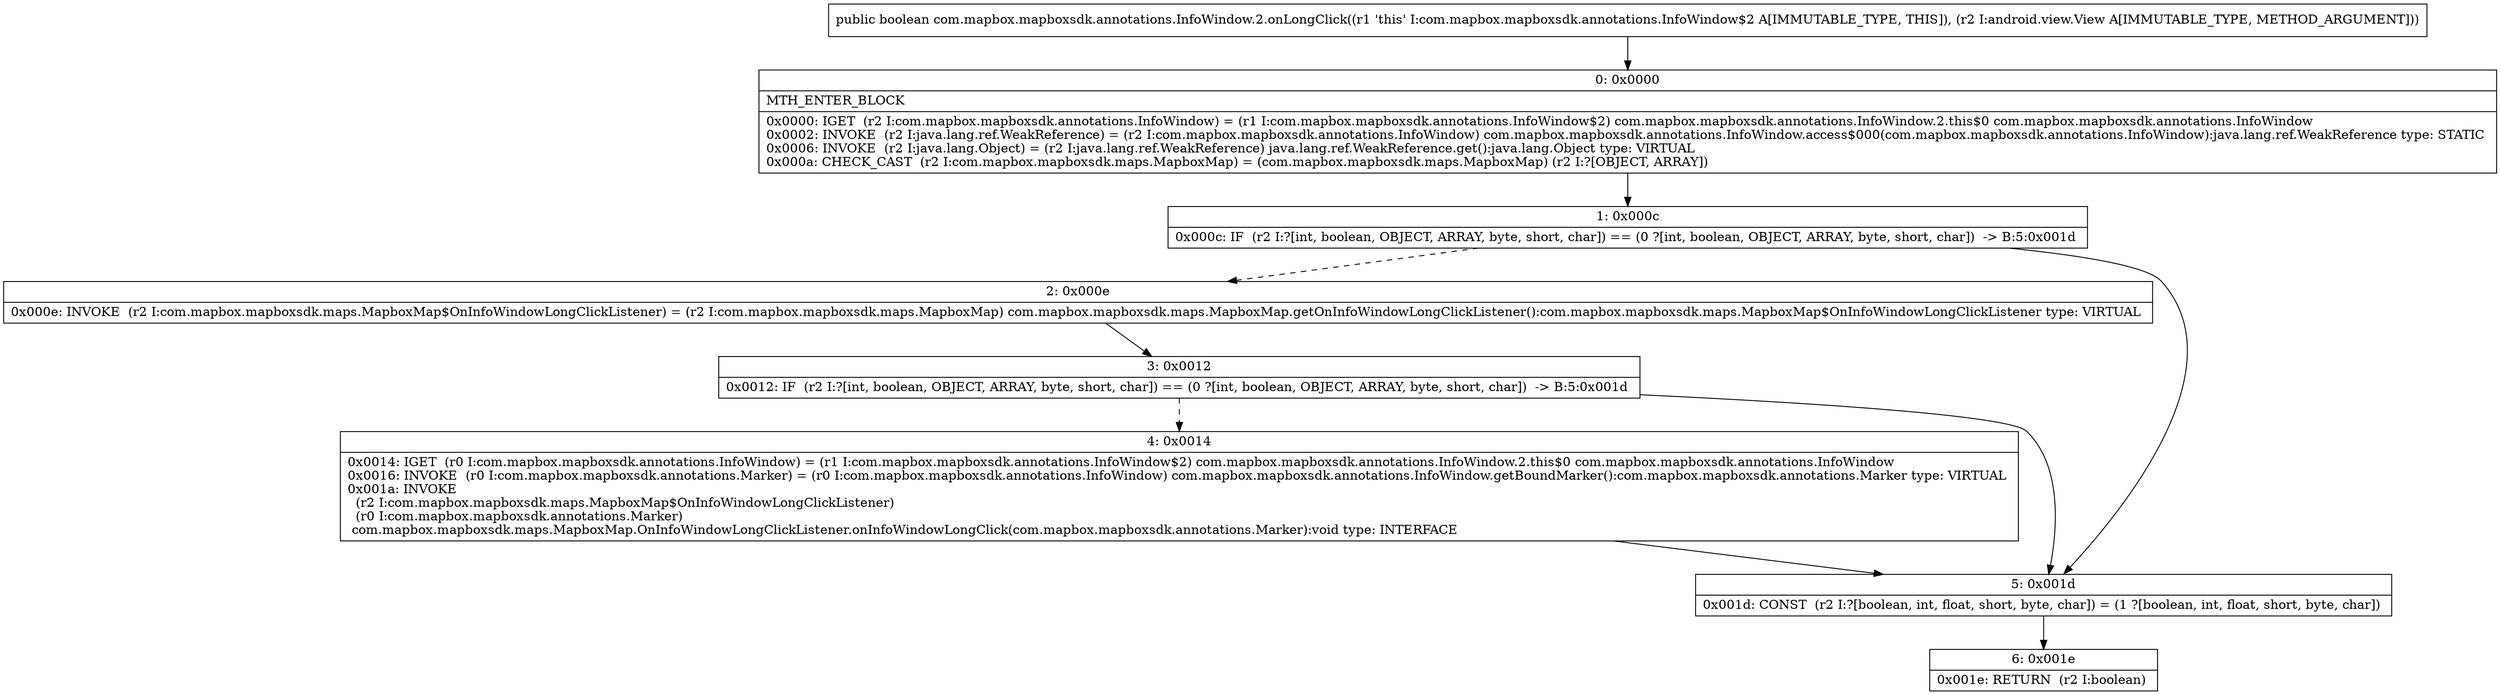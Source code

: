 digraph "CFG forcom.mapbox.mapboxsdk.annotations.InfoWindow.2.onLongClick(Landroid\/view\/View;)Z" {
Node_0 [shape=record,label="{0\:\ 0x0000|MTH_ENTER_BLOCK\l|0x0000: IGET  (r2 I:com.mapbox.mapboxsdk.annotations.InfoWindow) = (r1 I:com.mapbox.mapboxsdk.annotations.InfoWindow$2) com.mapbox.mapboxsdk.annotations.InfoWindow.2.this$0 com.mapbox.mapboxsdk.annotations.InfoWindow \l0x0002: INVOKE  (r2 I:java.lang.ref.WeakReference) = (r2 I:com.mapbox.mapboxsdk.annotations.InfoWindow) com.mapbox.mapboxsdk.annotations.InfoWindow.access$000(com.mapbox.mapboxsdk.annotations.InfoWindow):java.lang.ref.WeakReference type: STATIC \l0x0006: INVOKE  (r2 I:java.lang.Object) = (r2 I:java.lang.ref.WeakReference) java.lang.ref.WeakReference.get():java.lang.Object type: VIRTUAL \l0x000a: CHECK_CAST  (r2 I:com.mapbox.mapboxsdk.maps.MapboxMap) = (com.mapbox.mapboxsdk.maps.MapboxMap) (r2 I:?[OBJECT, ARRAY]) \l}"];
Node_1 [shape=record,label="{1\:\ 0x000c|0x000c: IF  (r2 I:?[int, boolean, OBJECT, ARRAY, byte, short, char]) == (0 ?[int, boolean, OBJECT, ARRAY, byte, short, char])  \-\> B:5:0x001d \l}"];
Node_2 [shape=record,label="{2\:\ 0x000e|0x000e: INVOKE  (r2 I:com.mapbox.mapboxsdk.maps.MapboxMap$OnInfoWindowLongClickListener) = (r2 I:com.mapbox.mapboxsdk.maps.MapboxMap) com.mapbox.mapboxsdk.maps.MapboxMap.getOnInfoWindowLongClickListener():com.mapbox.mapboxsdk.maps.MapboxMap$OnInfoWindowLongClickListener type: VIRTUAL \l}"];
Node_3 [shape=record,label="{3\:\ 0x0012|0x0012: IF  (r2 I:?[int, boolean, OBJECT, ARRAY, byte, short, char]) == (0 ?[int, boolean, OBJECT, ARRAY, byte, short, char])  \-\> B:5:0x001d \l}"];
Node_4 [shape=record,label="{4\:\ 0x0014|0x0014: IGET  (r0 I:com.mapbox.mapboxsdk.annotations.InfoWindow) = (r1 I:com.mapbox.mapboxsdk.annotations.InfoWindow$2) com.mapbox.mapboxsdk.annotations.InfoWindow.2.this$0 com.mapbox.mapboxsdk.annotations.InfoWindow \l0x0016: INVOKE  (r0 I:com.mapbox.mapboxsdk.annotations.Marker) = (r0 I:com.mapbox.mapboxsdk.annotations.InfoWindow) com.mapbox.mapboxsdk.annotations.InfoWindow.getBoundMarker():com.mapbox.mapboxsdk.annotations.Marker type: VIRTUAL \l0x001a: INVOKE  \l  (r2 I:com.mapbox.mapboxsdk.maps.MapboxMap$OnInfoWindowLongClickListener)\l  (r0 I:com.mapbox.mapboxsdk.annotations.Marker)\l com.mapbox.mapboxsdk.maps.MapboxMap.OnInfoWindowLongClickListener.onInfoWindowLongClick(com.mapbox.mapboxsdk.annotations.Marker):void type: INTERFACE \l}"];
Node_5 [shape=record,label="{5\:\ 0x001d|0x001d: CONST  (r2 I:?[boolean, int, float, short, byte, char]) = (1 ?[boolean, int, float, short, byte, char]) \l}"];
Node_6 [shape=record,label="{6\:\ 0x001e|0x001e: RETURN  (r2 I:boolean) \l}"];
MethodNode[shape=record,label="{public boolean com.mapbox.mapboxsdk.annotations.InfoWindow.2.onLongClick((r1 'this' I:com.mapbox.mapboxsdk.annotations.InfoWindow$2 A[IMMUTABLE_TYPE, THIS]), (r2 I:android.view.View A[IMMUTABLE_TYPE, METHOD_ARGUMENT])) }"];
MethodNode -> Node_0;
Node_0 -> Node_1;
Node_1 -> Node_2[style=dashed];
Node_1 -> Node_5;
Node_2 -> Node_3;
Node_3 -> Node_4[style=dashed];
Node_3 -> Node_5;
Node_4 -> Node_5;
Node_5 -> Node_6;
}

